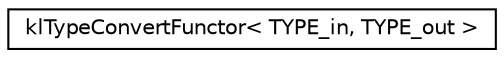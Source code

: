 digraph G
{
  edge [fontname="Helvetica",fontsize="10",labelfontname="Helvetica",labelfontsize="10"];
  node [fontname="Helvetica",fontsize="10",shape=record];
  rankdir=LR;
  Node1 [label="klTypeConvertFunctor\< TYPE_in, TYPE_out \>",height=0.2,width=0.4,color="black", fillcolor="white", style="filled",URL="$classkl_type_convert_functor.html"];
}

